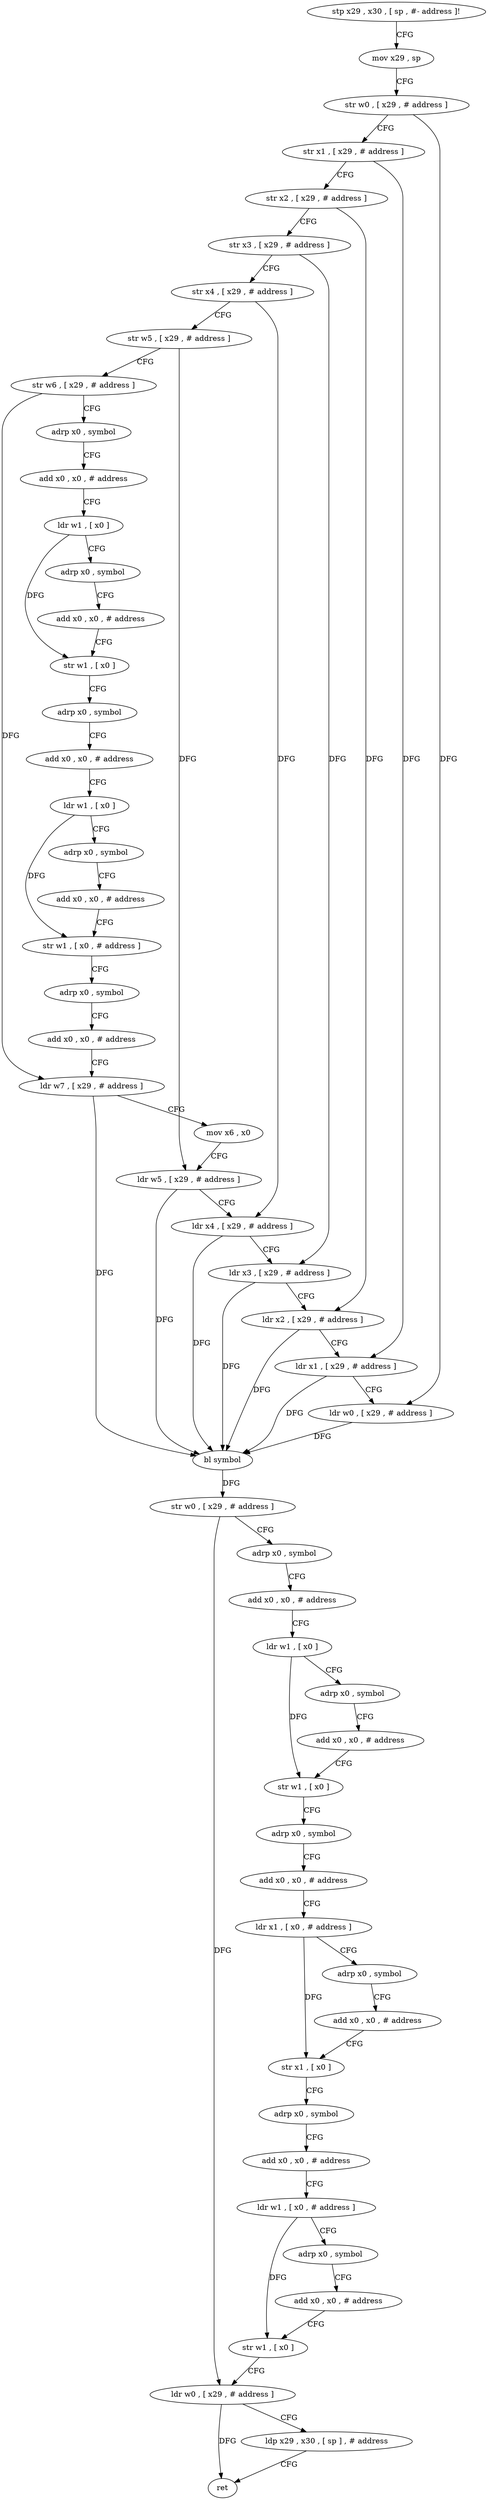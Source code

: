 digraph "func" {
"4208152" [label = "stp x29 , x30 , [ sp , #- address ]!" ]
"4208156" [label = "mov x29 , sp" ]
"4208160" [label = "str w0 , [ x29 , # address ]" ]
"4208164" [label = "str x1 , [ x29 , # address ]" ]
"4208168" [label = "str x2 , [ x29 , # address ]" ]
"4208172" [label = "str x3 , [ x29 , # address ]" ]
"4208176" [label = "str x4 , [ x29 , # address ]" ]
"4208180" [label = "str w5 , [ x29 , # address ]" ]
"4208184" [label = "str w6 , [ x29 , # address ]" ]
"4208188" [label = "adrp x0 , symbol" ]
"4208192" [label = "add x0 , x0 , # address" ]
"4208196" [label = "ldr w1 , [ x0 ]" ]
"4208200" [label = "adrp x0 , symbol" ]
"4208204" [label = "add x0 , x0 , # address" ]
"4208208" [label = "str w1 , [ x0 ]" ]
"4208212" [label = "adrp x0 , symbol" ]
"4208216" [label = "add x0 , x0 , # address" ]
"4208220" [label = "ldr w1 , [ x0 ]" ]
"4208224" [label = "adrp x0 , symbol" ]
"4208228" [label = "add x0 , x0 , # address" ]
"4208232" [label = "str w1 , [ x0 , # address ]" ]
"4208236" [label = "adrp x0 , symbol" ]
"4208240" [label = "add x0 , x0 , # address" ]
"4208244" [label = "ldr w7 , [ x29 , # address ]" ]
"4208248" [label = "mov x6 , x0" ]
"4208252" [label = "ldr w5 , [ x29 , # address ]" ]
"4208256" [label = "ldr x4 , [ x29 , # address ]" ]
"4208260" [label = "ldr x3 , [ x29 , # address ]" ]
"4208264" [label = "ldr x2 , [ x29 , # address ]" ]
"4208268" [label = "ldr x1 , [ x29 , # address ]" ]
"4208272" [label = "ldr w0 , [ x29 , # address ]" ]
"4208276" [label = "bl symbol" ]
"4208280" [label = "str w0 , [ x29 , # address ]" ]
"4208284" [label = "adrp x0 , symbol" ]
"4208288" [label = "add x0 , x0 , # address" ]
"4208292" [label = "ldr w1 , [ x0 ]" ]
"4208296" [label = "adrp x0 , symbol" ]
"4208300" [label = "add x0 , x0 , # address" ]
"4208304" [label = "str w1 , [ x0 ]" ]
"4208308" [label = "adrp x0 , symbol" ]
"4208312" [label = "add x0 , x0 , # address" ]
"4208316" [label = "ldr x1 , [ x0 , # address ]" ]
"4208320" [label = "adrp x0 , symbol" ]
"4208324" [label = "add x0 , x0 , # address" ]
"4208328" [label = "str x1 , [ x0 ]" ]
"4208332" [label = "adrp x0 , symbol" ]
"4208336" [label = "add x0 , x0 , # address" ]
"4208340" [label = "ldr w1 , [ x0 , # address ]" ]
"4208344" [label = "adrp x0 , symbol" ]
"4208348" [label = "add x0 , x0 , # address" ]
"4208352" [label = "str w1 , [ x0 ]" ]
"4208356" [label = "ldr w0 , [ x29 , # address ]" ]
"4208360" [label = "ldp x29 , x30 , [ sp ] , # address" ]
"4208364" [label = "ret" ]
"4208152" -> "4208156" [ label = "CFG" ]
"4208156" -> "4208160" [ label = "CFG" ]
"4208160" -> "4208164" [ label = "CFG" ]
"4208160" -> "4208272" [ label = "DFG" ]
"4208164" -> "4208168" [ label = "CFG" ]
"4208164" -> "4208268" [ label = "DFG" ]
"4208168" -> "4208172" [ label = "CFG" ]
"4208168" -> "4208264" [ label = "DFG" ]
"4208172" -> "4208176" [ label = "CFG" ]
"4208172" -> "4208260" [ label = "DFG" ]
"4208176" -> "4208180" [ label = "CFG" ]
"4208176" -> "4208256" [ label = "DFG" ]
"4208180" -> "4208184" [ label = "CFG" ]
"4208180" -> "4208252" [ label = "DFG" ]
"4208184" -> "4208188" [ label = "CFG" ]
"4208184" -> "4208244" [ label = "DFG" ]
"4208188" -> "4208192" [ label = "CFG" ]
"4208192" -> "4208196" [ label = "CFG" ]
"4208196" -> "4208200" [ label = "CFG" ]
"4208196" -> "4208208" [ label = "DFG" ]
"4208200" -> "4208204" [ label = "CFG" ]
"4208204" -> "4208208" [ label = "CFG" ]
"4208208" -> "4208212" [ label = "CFG" ]
"4208212" -> "4208216" [ label = "CFG" ]
"4208216" -> "4208220" [ label = "CFG" ]
"4208220" -> "4208224" [ label = "CFG" ]
"4208220" -> "4208232" [ label = "DFG" ]
"4208224" -> "4208228" [ label = "CFG" ]
"4208228" -> "4208232" [ label = "CFG" ]
"4208232" -> "4208236" [ label = "CFG" ]
"4208236" -> "4208240" [ label = "CFG" ]
"4208240" -> "4208244" [ label = "CFG" ]
"4208244" -> "4208248" [ label = "CFG" ]
"4208244" -> "4208276" [ label = "DFG" ]
"4208248" -> "4208252" [ label = "CFG" ]
"4208252" -> "4208256" [ label = "CFG" ]
"4208252" -> "4208276" [ label = "DFG" ]
"4208256" -> "4208260" [ label = "CFG" ]
"4208256" -> "4208276" [ label = "DFG" ]
"4208260" -> "4208264" [ label = "CFG" ]
"4208260" -> "4208276" [ label = "DFG" ]
"4208264" -> "4208268" [ label = "CFG" ]
"4208264" -> "4208276" [ label = "DFG" ]
"4208268" -> "4208272" [ label = "CFG" ]
"4208268" -> "4208276" [ label = "DFG" ]
"4208272" -> "4208276" [ label = "DFG" ]
"4208276" -> "4208280" [ label = "DFG" ]
"4208280" -> "4208284" [ label = "CFG" ]
"4208280" -> "4208356" [ label = "DFG" ]
"4208284" -> "4208288" [ label = "CFG" ]
"4208288" -> "4208292" [ label = "CFG" ]
"4208292" -> "4208296" [ label = "CFG" ]
"4208292" -> "4208304" [ label = "DFG" ]
"4208296" -> "4208300" [ label = "CFG" ]
"4208300" -> "4208304" [ label = "CFG" ]
"4208304" -> "4208308" [ label = "CFG" ]
"4208308" -> "4208312" [ label = "CFG" ]
"4208312" -> "4208316" [ label = "CFG" ]
"4208316" -> "4208320" [ label = "CFG" ]
"4208316" -> "4208328" [ label = "DFG" ]
"4208320" -> "4208324" [ label = "CFG" ]
"4208324" -> "4208328" [ label = "CFG" ]
"4208328" -> "4208332" [ label = "CFG" ]
"4208332" -> "4208336" [ label = "CFG" ]
"4208336" -> "4208340" [ label = "CFG" ]
"4208340" -> "4208344" [ label = "CFG" ]
"4208340" -> "4208352" [ label = "DFG" ]
"4208344" -> "4208348" [ label = "CFG" ]
"4208348" -> "4208352" [ label = "CFG" ]
"4208352" -> "4208356" [ label = "CFG" ]
"4208356" -> "4208360" [ label = "CFG" ]
"4208356" -> "4208364" [ label = "DFG" ]
"4208360" -> "4208364" [ label = "CFG" ]
}
